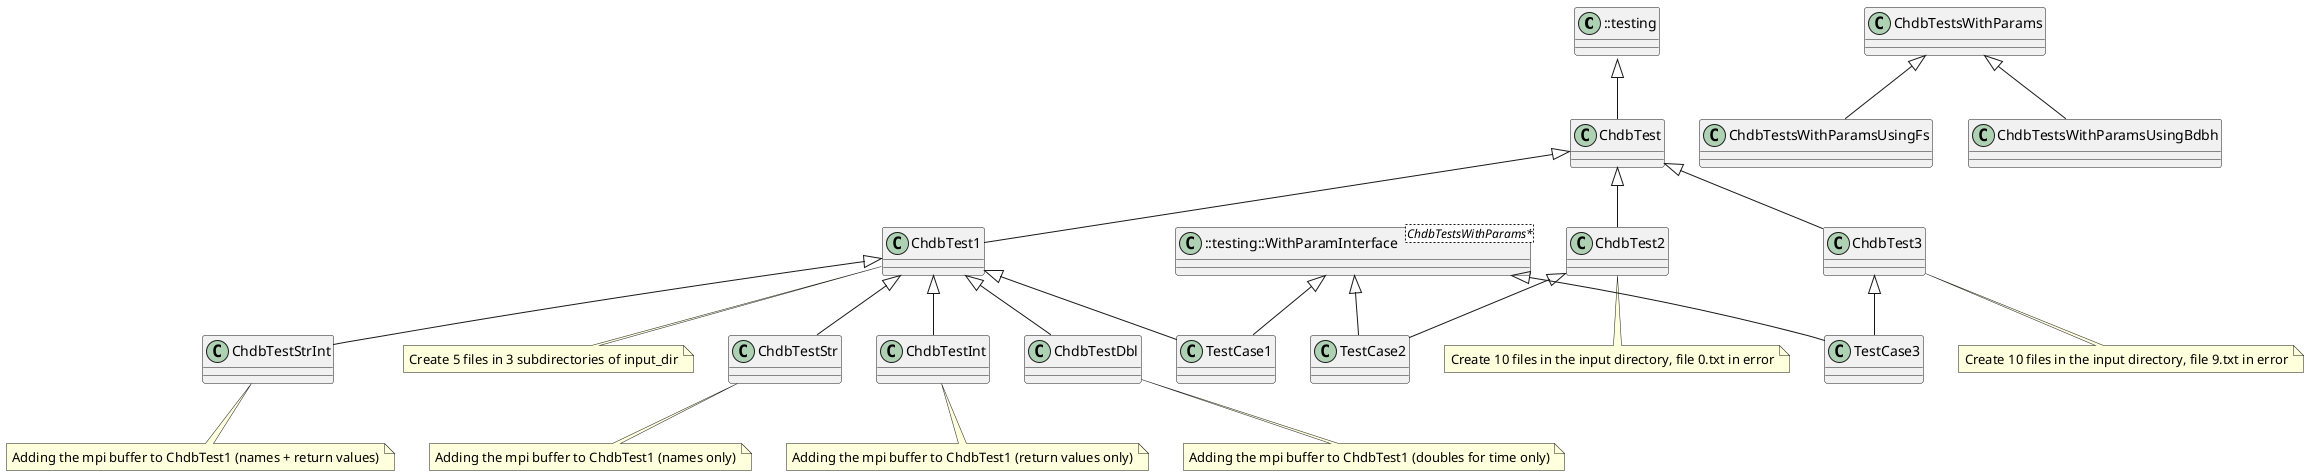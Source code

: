 @startuml

	::testing::Test <|-- ChdbTest
	ChdbTest <|-- ChdbTest1
	ChdbTest <|-- ChdbTest2
	ChdbTest <|-- ChdbTest3
	ChdbTest1 <|-- ChdbTestStr
	ChdbTest1 <|-- ChdbTestInt
	ChdbTest1 <|-- ChdbTestDbl
	ChdbTest1 <|-- ChdbTestStrInt
	
	note bottom of ChdbTest1 : Create 5 files in 3 subdirectories of input_dir
	note bottom of ChdbTest2 : Create 10 files in the input directory, file 0.txt in error
	note bottom of ChdbTest3 : Create 10 files in the input directory, file 9.txt in error
	note bottom of ChdbTestStr : Adding the mpi buffer to ChdbTest1 (names only)
	note bottom of ChdbTestInt : Adding the mpi buffer to ChdbTest1 (return values only)
	note bottom of ChdbTestDbl :Adding the mpi buffer to ChdbTest1 (doubles for time only)	
	note bottom of ChdbTestStrInt :Adding the mpi buffer to ChdbTest1 (names + return values)

	ChdbTestsWithParams <|-- ChdbTestsWithParamsUsingFs
	ChdbTestsWithParams <|-- ChdbTestsWithParamsUsingBdbh


	class ::testing::WithParamInterface<ChdbTestsWithParams*> {
	}
	ChdbTest1 <|-- TestCase1
	::testing::WithParamInterface <|-- TestCase1

	ChdbTest2 <|-- TestCase2
	::testing::WithParamInterface <|-- TestCase2

	ChdbTest3 <|-- TestCase3
	::testing::WithParamInterface <|-- TestCase3

@enduml
